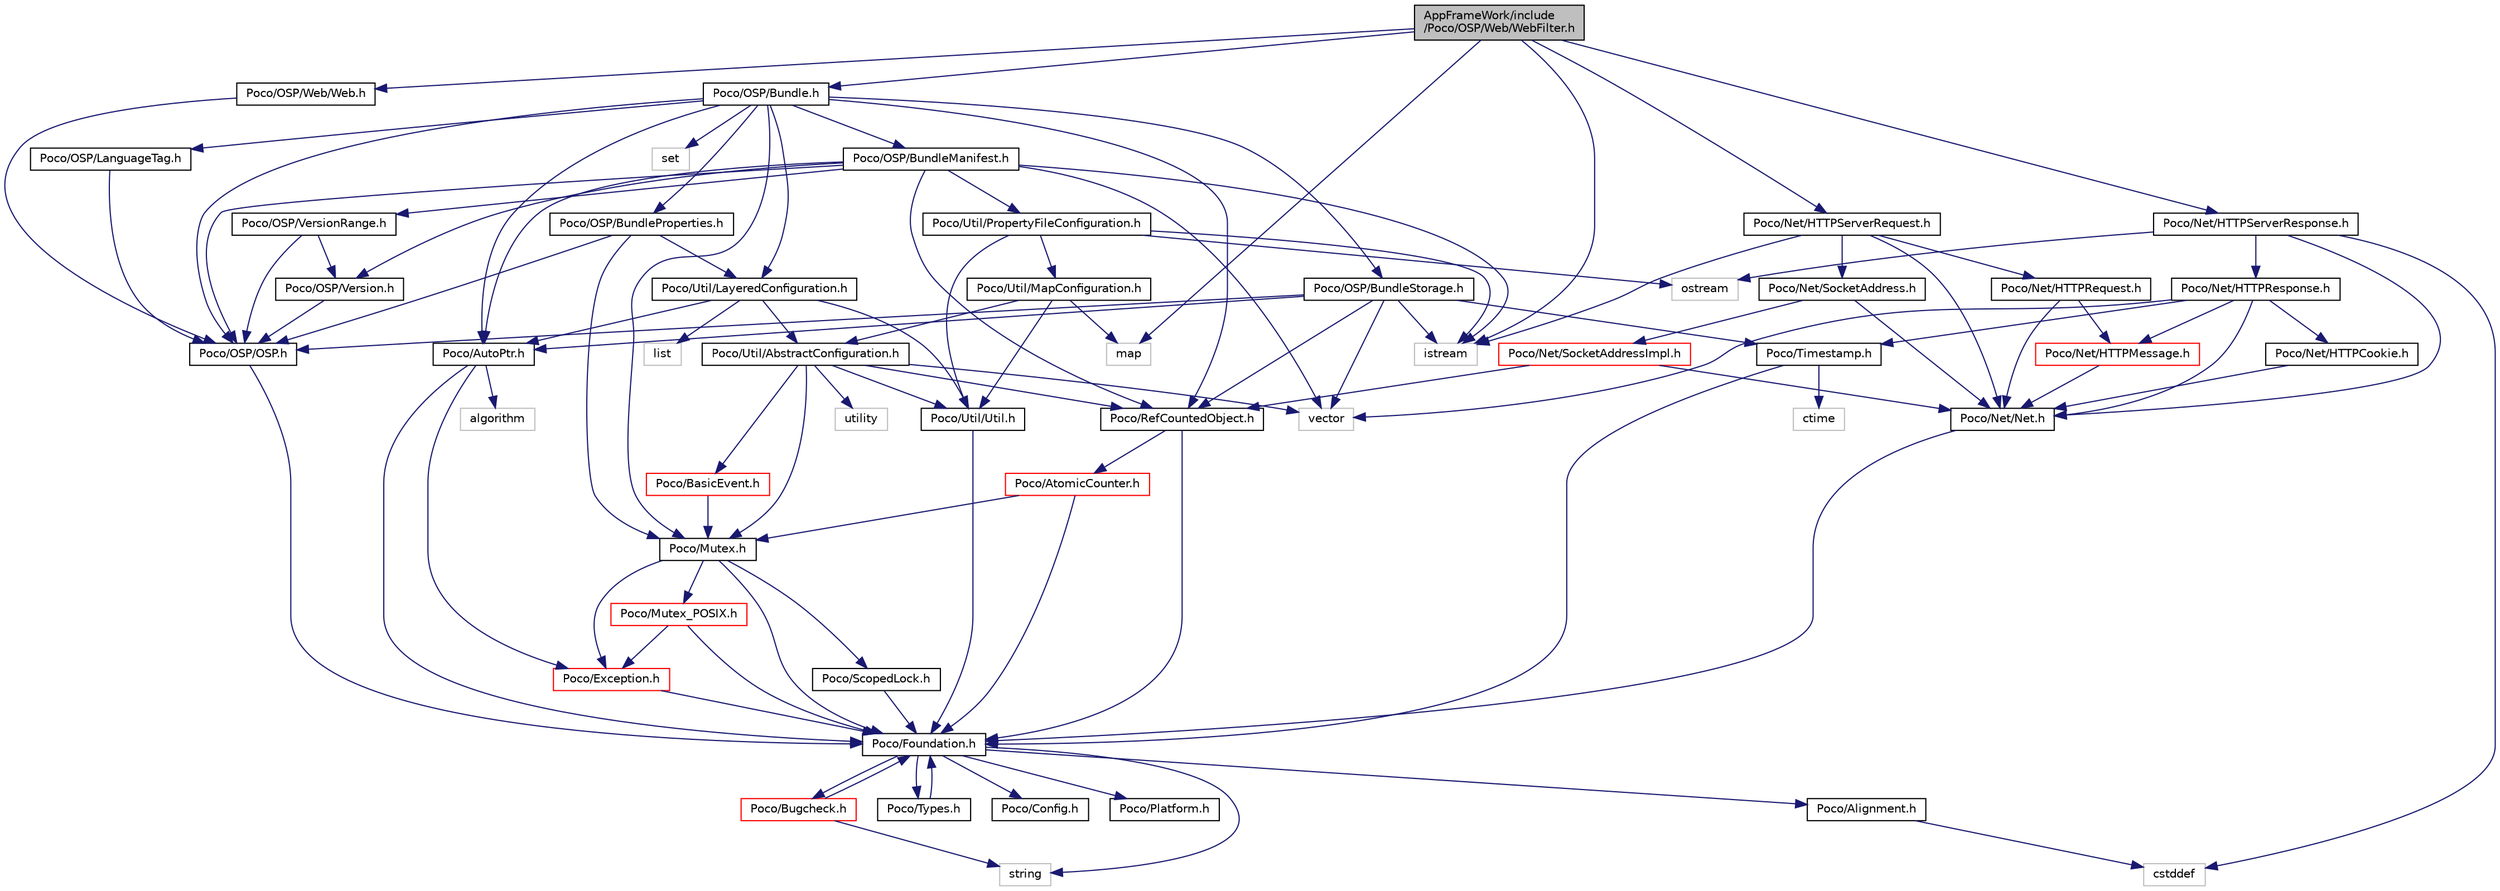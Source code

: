 digraph "AppFrameWork/include/Poco/OSP/Web/WebFilter.h"
{
 // LATEX_PDF_SIZE
  edge [fontname="Helvetica",fontsize="10",labelfontname="Helvetica",labelfontsize="10"];
  node [fontname="Helvetica",fontsize="10",shape=record];
  Node1 [label="AppFrameWork/include\l/Poco/OSP/Web/WebFilter.h",height=0.2,width=0.4,color="black", fillcolor="grey75", style="filled", fontcolor="black",tooltip=" "];
  Node1 -> Node2 [color="midnightblue",fontsize="10",style="solid",fontname="Helvetica"];
  Node2 [label="Poco/OSP/Web/Web.h",height=0.2,width=0.4,color="black", fillcolor="white", style="filled",URL="$Web_8h.html",tooltip=" "];
  Node2 -> Node3 [color="midnightblue",fontsize="10",style="solid",fontname="Helvetica"];
  Node3 [label="Poco/OSP/OSP.h",height=0.2,width=0.4,color="black", fillcolor="white", style="filled",URL="$OSP_8h.html",tooltip=" "];
  Node3 -> Node4 [color="midnightblue",fontsize="10",style="solid",fontname="Helvetica"];
  Node4 [label="Poco/Foundation.h",height=0.2,width=0.4,color="black", fillcolor="white", style="filled",URL="$Foundation_8h.html",tooltip=" "];
  Node4 -> Node5 [color="midnightblue",fontsize="10",style="solid",fontname="Helvetica"];
  Node5 [label="Poco/Config.h",height=0.2,width=0.4,color="black", fillcolor="white", style="filled",URL="$Config_8h.html",tooltip=" "];
  Node4 -> Node6 [color="midnightblue",fontsize="10",style="solid",fontname="Helvetica"];
  Node6 [label="Poco/Platform.h",height=0.2,width=0.4,color="black", fillcolor="white", style="filled",URL="$Platform_8h.html",tooltip=" "];
  Node4 -> Node7 [color="midnightblue",fontsize="10",style="solid",fontname="Helvetica"];
  Node7 [label="Poco/Alignment.h",height=0.2,width=0.4,color="black", fillcolor="white", style="filled",URL="$Alignment_8h.html",tooltip=" "];
  Node7 -> Node8 [color="midnightblue",fontsize="10",style="solid",fontname="Helvetica"];
  Node8 [label="cstddef",height=0.2,width=0.4,color="grey75", fillcolor="white", style="filled",tooltip=" "];
  Node4 -> Node9 [color="midnightblue",fontsize="10",style="solid",fontname="Helvetica"];
  Node9 [label="Poco/Bugcheck.h",height=0.2,width=0.4,color="red", fillcolor="white", style="filled",URL="$Bugcheck_8h.html",tooltip=" "];
  Node9 -> Node4 [color="midnightblue",fontsize="10",style="solid",fontname="Helvetica"];
  Node9 -> Node10 [color="midnightblue",fontsize="10",style="solid",fontname="Helvetica"];
  Node10 [label="string",height=0.2,width=0.4,color="grey75", fillcolor="white", style="filled",tooltip=" "];
  Node4 -> Node12 [color="midnightblue",fontsize="10",style="solid",fontname="Helvetica"];
  Node12 [label="Poco/Types.h",height=0.2,width=0.4,color="black", fillcolor="white", style="filled",URL="$Types_8h.html",tooltip=" "];
  Node12 -> Node4 [color="midnightblue",fontsize="10",style="solid",fontname="Helvetica"];
  Node4 -> Node10 [color="midnightblue",fontsize="10",style="solid",fontname="Helvetica"];
  Node1 -> Node13 [color="midnightblue",fontsize="10",style="solid",fontname="Helvetica"];
  Node13 [label="Poco/OSP/Bundle.h",height=0.2,width=0.4,color="black", fillcolor="white", style="filled",URL="$Bundle_8h.html",tooltip=" "];
  Node13 -> Node3 [color="midnightblue",fontsize="10",style="solid",fontname="Helvetica"];
  Node13 -> Node14 [color="midnightblue",fontsize="10",style="solid",fontname="Helvetica"];
  Node14 [label="Poco/OSP/BundleManifest.h",height=0.2,width=0.4,color="black", fillcolor="white", style="filled",URL="$BundleManifest_8h.html",tooltip=" "];
  Node14 -> Node3 [color="midnightblue",fontsize="10",style="solid",fontname="Helvetica"];
  Node14 -> Node15 [color="midnightblue",fontsize="10",style="solid",fontname="Helvetica"];
  Node15 [label="Poco/OSP/Version.h",height=0.2,width=0.4,color="black", fillcolor="white", style="filled",URL="$OSP_2Version_8h.html",tooltip=" "];
  Node15 -> Node3 [color="midnightblue",fontsize="10",style="solid",fontname="Helvetica"];
  Node14 -> Node16 [color="midnightblue",fontsize="10",style="solid",fontname="Helvetica"];
  Node16 [label="Poco/OSP/VersionRange.h",height=0.2,width=0.4,color="black", fillcolor="white", style="filled",URL="$VersionRange_8h.html",tooltip=" "];
  Node16 -> Node3 [color="midnightblue",fontsize="10",style="solid",fontname="Helvetica"];
  Node16 -> Node15 [color="midnightblue",fontsize="10",style="solid",fontname="Helvetica"];
  Node14 -> Node17 [color="midnightblue",fontsize="10",style="solid",fontname="Helvetica"];
  Node17 [label="Poco/Util/PropertyFileConfiguration.h",height=0.2,width=0.4,color="black", fillcolor="white", style="filled",URL="$PropertyFileConfiguration_8h.html",tooltip=" "];
  Node17 -> Node18 [color="midnightblue",fontsize="10",style="solid",fontname="Helvetica"];
  Node18 [label="Poco/Util/Util.h",height=0.2,width=0.4,color="black", fillcolor="white", style="filled",URL="$Util_8h.html",tooltip=" "];
  Node18 -> Node4 [color="midnightblue",fontsize="10",style="solid",fontname="Helvetica"];
  Node17 -> Node19 [color="midnightblue",fontsize="10",style="solid",fontname="Helvetica"];
  Node19 [label="Poco/Util/MapConfiguration.h",height=0.2,width=0.4,color="black", fillcolor="white", style="filled",URL="$MapConfiguration_8h.html",tooltip=" "];
  Node19 -> Node18 [color="midnightblue",fontsize="10",style="solid",fontname="Helvetica"];
  Node19 -> Node20 [color="midnightblue",fontsize="10",style="solid",fontname="Helvetica"];
  Node20 [label="Poco/Util/AbstractConfiguration.h",height=0.2,width=0.4,color="black", fillcolor="white", style="filled",URL="$AbstractConfiguration_8h.html",tooltip=" "];
  Node20 -> Node18 [color="midnightblue",fontsize="10",style="solid",fontname="Helvetica"];
  Node20 -> Node21 [color="midnightblue",fontsize="10",style="solid",fontname="Helvetica"];
  Node21 [label="Poco/Mutex.h",height=0.2,width=0.4,color="black", fillcolor="white", style="filled",URL="$Mutex_8h.html",tooltip=" "];
  Node21 -> Node4 [color="midnightblue",fontsize="10",style="solid",fontname="Helvetica"];
  Node21 -> Node22 [color="midnightblue",fontsize="10",style="solid",fontname="Helvetica"];
  Node22 [label="Poco/Exception.h",height=0.2,width=0.4,color="red", fillcolor="white", style="filled",URL="$Exception_8h.html",tooltip=" "];
  Node22 -> Node4 [color="midnightblue",fontsize="10",style="solid",fontname="Helvetica"];
  Node21 -> Node24 [color="midnightblue",fontsize="10",style="solid",fontname="Helvetica"];
  Node24 [label="Poco/ScopedLock.h",height=0.2,width=0.4,color="black", fillcolor="white", style="filled",URL="$ScopedLock_8h.html",tooltip=" "];
  Node24 -> Node4 [color="midnightblue",fontsize="10",style="solid",fontname="Helvetica"];
  Node21 -> Node25 [color="midnightblue",fontsize="10",style="solid",fontname="Helvetica"];
  Node25 [label="Poco/Mutex_POSIX.h",height=0.2,width=0.4,color="red", fillcolor="white", style="filled",URL="$Mutex__POSIX_8h.html",tooltip=" "];
  Node25 -> Node4 [color="midnightblue",fontsize="10",style="solid",fontname="Helvetica"];
  Node25 -> Node22 [color="midnightblue",fontsize="10",style="solid",fontname="Helvetica"];
  Node20 -> Node28 [color="midnightblue",fontsize="10",style="solid",fontname="Helvetica"];
  Node28 [label="Poco/RefCountedObject.h",height=0.2,width=0.4,color="black", fillcolor="white", style="filled",URL="$RefCountedObject_8h.html",tooltip=" "];
  Node28 -> Node4 [color="midnightblue",fontsize="10",style="solid",fontname="Helvetica"];
  Node28 -> Node29 [color="midnightblue",fontsize="10",style="solid",fontname="Helvetica"];
  Node29 [label="Poco/AtomicCounter.h",height=0.2,width=0.4,color="red", fillcolor="white", style="filled",URL="$AtomicCounter_8h.html",tooltip=" "];
  Node29 -> Node4 [color="midnightblue",fontsize="10",style="solid",fontname="Helvetica"];
  Node29 -> Node21 [color="midnightblue",fontsize="10",style="solid",fontname="Helvetica"];
  Node20 -> Node32 [color="midnightblue",fontsize="10",style="solid",fontname="Helvetica"];
  Node32 [label="Poco/BasicEvent.h",height=0.2,width=0.4,color="red", fillcolor="white", style="filled",URL="$BasicEvent_8h.html",tooltip=" "];
  Node32 -> Node21 [color="midnightblue",fontsize="10",style="solid",fontname="Helvetica"];
  Node20 -> Node67 [color="midnightblue",fontsize="10",style="solid",fontname="Helvetica"];
  Node67 [label="vector",height=0.2,width=0.4,color="grey75", fillcolor="white", style="filled",tooltip=" "];
  Node20 -> Node72 [color="midnightblue",fontsize="10",style="solid",fontname="Helvetica"];
  Node72 [label="utility",height=0.2,width=0.4,color="grey75", fillcolor="white", style="filled",tooltip=" "];
  Node19 -> Node61 [color="midnightblue",fontsize="10",style="solid",fontname="Helvetica"];
  Node61 [label="map",height=0.2,width=0.4,color="grey75", fillcolor="white", style="filled",tooltip=" "];
  Node17 -> Node73 [color="midnightblue",fontsize="10",style="solid",fontname="Helvetica"];
  Node73 [label="istream",height=0.2,width=0.4,color="grey75", fillcolor="white", style="filled",tooltip=" "];
  Node17 -> Node57 [color="midnightblue",fontsize="10",style="solid",fontname="Helvetica"];
  Node57 [label="ostream",height=0.2,width=0.4,color="grey75", fillcolor="white", style="filled",tooltip=" "];
  Node14 -> Node28 [color="midnightblue",fontsize="10",style="solid",fontname="Helvetica"];
  Node14 -> Node44 [color="midnightblue",fontsize="10",style="solid",fontname="Helvetica"];
  Node44 [label="Poco/AutoPtr.h",height=0.2,width=0.4,color="black", fillcolor="white", style="filled",URL="$AutoPtr_8h.html",tooltip=" "];
  Node44 -> Node4 [color="midnightblue",fontsize="10",style="solid",fontname="Helvetica"];
  Node44 -> Node22 [color="midnightblue",fontsize="10",style="solid",fontname="Helvetica"];
  Node44 -> Node36 [color="midnightblue",fontsize="10",style="solid",fontname="Helvetica"];
  Node36 [label="algorithm",height=0.2,width=0.4,color="grey75", fillcolor="white", style="filled",tooltip=" "];
  Node14 -> Node67 [color="midnightblue",fontsize="10",style="solid",fontname="Helvetica"];
  Node14 -> Node73 [color="midnightblue",fontsize="10",style="solid",fontname="Helvetica"];
  Node13 -> Node74 [color="midnightblue",fontsize="10",style="solid",fontname="Helvetica"];
  Node74 [label="Poco/OSP/BundleStorage.h",height=0.2,width=0.4,color="black", fillcolor="white", style="filled",URL="$BundleStorage_8h.html",tooltip=" "];
  Node74 -> Node3 [color="midnightblue",fontsize="10",style="solid",fontname="Helvetica"];
  Node74 -> Node28 [color="midnightblue",fontsize="10",style="solid",fontname="Helvetica"];
  Node74 -> Node59 [color="midnightblue",fontsize="10",style="solid",fontname="Helvetica"];
  Node59 [label="Poco/Timestamp.h",height=0.2,width=0.4,color="black", fillcolor="white", style="filled",URL="$Timestamp_8h.html",tooltip=" "];
  Node59 -> Node4 [color="midnightblue",fontsize="10",style="solid",fontname="Helvetica"];
  Node59 -> Node60 [color="midnightblue",fontsize="10",style="solid",fontname="Helvetica"];
  Node60 [label="ctime",height=0.2,width=0.4,color="grey75", fillcolor="white", style="filled",tooltip=" "];
  Node74 -> Node44 [color="midnightblue",fontsize="10",style="solid",fontname="Helvetica"];
  Node74 -> Node67 [color="midnightblue",fontsize="10",style="solid",fontname="Helvetica"];
  Node74 -> Node73 [color="midnightblue",fontsize="10",style="solid",fontname="Helvetica"];
  Node13 -> Node75 [color="midnightblue",fontsize="10",style="solid",fontname="Helvetica"];
  Node75 [label="Poco/OSP/BundleProperties.h",height=0.2,width=0.4,color="black", fillcolor="white", style="filled",URL="$BundleProperties_8h.html",tooltip=" "];
  Node75 -> Node3 [color="midnightblue",fontsize="10",style="solid",fontname="Helvetica"];
  Node75 -> Node76 [color="midnightblue",fontsize="10",style="solid",fontname="Helvetica"];
  Node76 [label="Poco/Util/LayeredConfiguration.h",height=0.2,width=0.4,color="black", fillcolor="white", style="filled",URL="$LayeredConfiguration_8h.html",tooltip=" "];
  Node76 -> Node18 [color="midnightblue",fontsize="10",style="solid",fontname="Helvetica"];
  Node76 -> Node20 [color="midnightblue",fontsize="10",style="solid",fontname="Helvetica"];
  Node76 -> Node44 [color="midnightblue",fontsize="10",style="solid",fontname="Helvetica"];
  Node76 -> Node77 [color="midnightblue",fontsize="10",style="solid",fontname="Helvetica"];
  Node77 [label="list",height=0.2,width=0.4,color="grey75", fillcolor="white", style="filled",tooltip=" "];
  Node75 -> Node21 [color="midnightblue",fontsize="10",style="solid",fontname="Helvetica"];
  Node13 -> Node78 [color="midnightblue",fontsize="10",style="solid",fontname="Helvetica"];
  Node78 [label="Poco/OSP/LanguageTag.h",height=0.2,width=0.4,color="black", fillcolor="white", style="filled",URL="$LanguageTag_8h.html",tooltip=" "];
  Node78 -> Node3 [color="midnightblue",fontsize="10",style="solid",fontname="Helvetica"];
  Node13 -> Node76 [color="midnightblue",fontsize="10",style="solid",fontname="Helvetica"];
  Node13 -> Node28 [color="midnightblue",fontsize="10",style="solid",fontname="Helvetica"];
  Node13 -> Node44 [color="midnightblue",fontsize="10",style="solid",fontname="Helvetica"];
  Node13 -> Node21 [color="midnightblue",fontsize="10",style="solid",fontname="Helvetica"];
  Node13 -> Node79 [color="midnightblue",fontsize="10",style="solid",fontname="Helvetica"];
  Node79 [label="set",height=0.2,width=0.4,color="grey75", fillcolor="white", style="filled",tooltip=" "];
  Node1 -> Node80 [color="midnightblue",fontsize="10",style="solid",fontname="Helvetica"];
  Node80 [label="Poco/Net/HTTPServerRequest.h",height=0.2,width=0.4,color="black", fillcolor="white", style="filled",URL="$HTTPServerRequest_8h.html",tooltip=" "];
  Node80 -> Node81 [color="midnightblue",fontsize="10",style="solid",fontname="Helvetica"];
  Node81 [label="Poco/Net/Net.h",height=0.2,width=0.4,color="black", fillcolor="white", style="filled",URL="$Net_8h.html",tooltip=" "];
  Node81 -> Node4 [color="midnightblue",fontsize="10",style="solid",fontname="Helvetica"];
  Node80 -> Node82 [color="midnightblue",fontsize="10",style="solid",fontname="Helvetica"];
  Node82 [label="Poco/Net/HTTPRequest.h",height=0.2,width=0.4,color="black", fillcolor="white", style="filled",URL="$HTTPRequest_8h.html",tooltip=" "];
  Node82 -> Node81 [color="midnightblue",fontsize="10",style="solid",fontname="Helvetica"];
  Node82 -> Node83 [color="midnightblue",fontsize="10",style="solid",fontname="Helvetica"];
  Node83 [label="Poco/Net/HTTPMessage.h",height=0.2,width=0.4,color="red", fillcolor="white", style="filled",URL="$HTTPMessage_8h.html",tooltip=" "];
  Node83 -> Node81 [color="midnightblue",fontsize="10",style="solid",fontname="Helvetica"];
  Node80 -> Node89 [color="midnightblue",fontsize="10",style="solid",fontname="Helvetica"];
  Node89 [label="Poco/Net/SocketAddress.h",height=0.2,width=0.4,color="black", fillcolor="white", style="filled",URL="$SocketAddress_8h.html",tooltip=" "];
  Node89 -> Node81 [color="midnightblue",fontsize="10",style="solid",fontname="Helvetica"];
  Node89 -> Node90 [color="midnightblue",fontsize="10",style="solid",fontname="Helvetica"];
  Node90 [label="Poco/Net/SocketAddressImpl.h",height=0.2,width=0.4,color="red", fillcolor="white", style="filled",URL="$SocketAddressImpl_8h.html",tooltip=" "];
  Node90 -> Node81 [color="midnightblue",fontsize="10",style="solid",fontname="Helvetica"];
  Node90 -> Node28 [color="midnightblue",fontsize="10",style="solid",fontname="Helvetica"];
  Node80 -> Node73 [color="midnightblue",fontsize="10",style="solid",fontname="Helvetica"];
  Node1 -> Node94 [color="midnightblue",fontsize="10",style="solid",fontname="Helvetica"];
  Node94 [label="Poco/Net/HTTPServerResponse.h",height=0.2,width=0.4,color="black", fillcolor="white", style="filled",URL="$HTTPServerResponse_8h.html",tooltip=" "];
  Node94 -> Node81 [color="midnightblue",fontsize="10",style="solid",fontname="Helvetica"];
  Node94 -> Node95 [color="midnightblue",fontsize="10",style="solid",fontname="Helvetica"];
  Node95 [label="Poco/Net/HTTPResponse.h",height=0.2,width=0.4,color="black", fillcolor="white", style="filled",URL="$HTTPResponse_8h.html",tooltip=" "];
  Node95 -> Node81 [color="midnightblue",fontsize="10",style="solid",fontname="Helvetica"];
  Node95 -> Node83 [color="midnightblue",fontsize="10",style="solid",fontname="Helvetica"];
  Node95 -> Node96 [color="midnightblue",fontsize="10",style="solid",fontname="Helvetica"];
  Node96 [label="Poco/Net/HTTPCookie.h",height=0.2,width=0.4,color="black", fillcolor="white", style="filled",URL="$HTTPCookie_8h.html",tooltip=" "];
  Node96 -> Node81 [color="midnightblue",fontsize="10",style="solid",fontname="Helvetica"];
  Node95 -> Node59 [color="midnightblue",fontsize="10",style="solid",fontname="Helvetica"];
  Node95 -> Node67 [color="midnightblue",fontsize="10",style="solid",fontname="Helvetica"];
  Node94 -> Node8 [color="midnightblue",fontsize="10",style="solid",fontname="Helvetica"];
  Node94 -> Node57 [color="midnightblue",fontsize="10",style="solid",fontname="Helvetica"];
  Node1 -> Node73 [color="midnightblue",fontsize="10",style="solid",fontname="Helvetica"];
  Node1 -> Node61 [color="midnightblue",fontsize="10",style="solid",fontname="Helvetica"];
}
